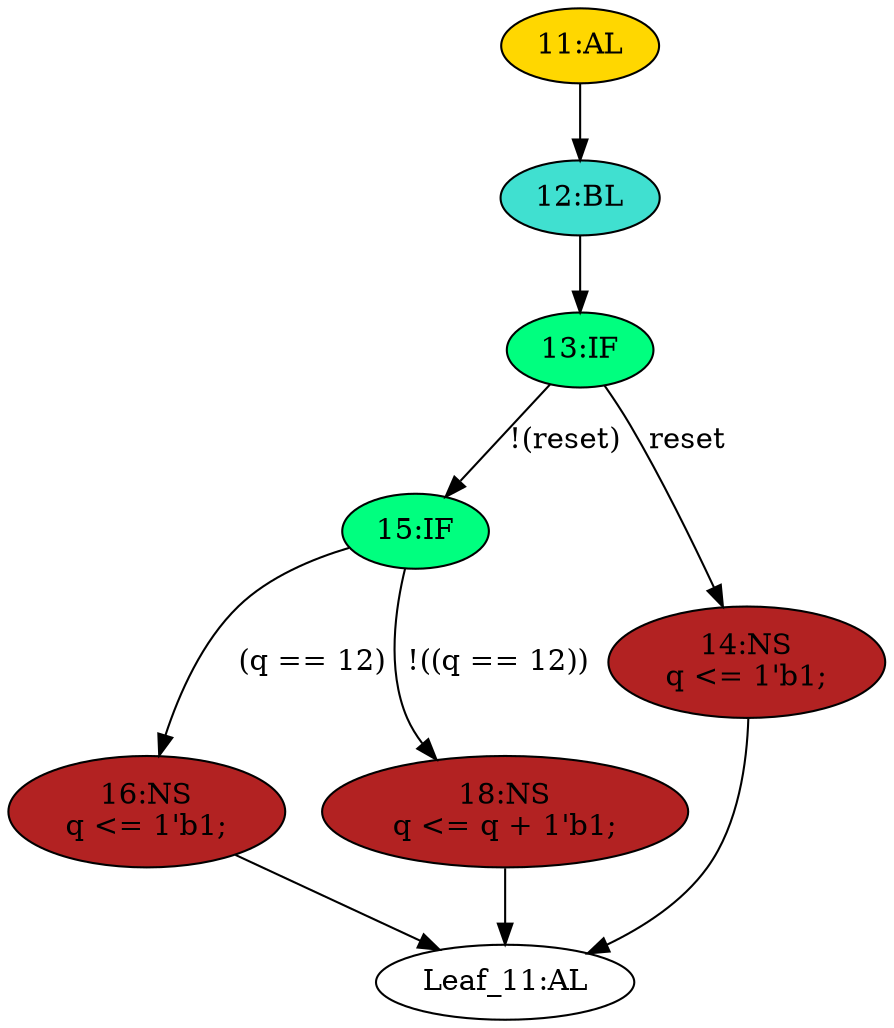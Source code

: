 strict digraph "" {
	node [label="\N"];
	"13:IF"	[ast="<pyverilog.vparser.ast.IfStatement object at 0x7f2cb98e87d0>",
		fillcolor=springgreen,
		label="13:IF",
		statements="[]",
		style=filled,
		typ=IfStatement];
	"15:IF"	[ast="<pyverilog.vparser.ast.IfStatement object at 0x7f2cb98e8850>",
		fillcolor=springgreen,
		label="15:IF",
		statements="[]",
		style=filled,
		typ=IfStatement];
	"13:IF" -> "15:IF"	[cond="['reset']",
		label="!(reset)",
		lineno=13];
	"14:NS"	[ast="<pyverilog.vparser.ast.NonblockingSubstitution object at 0x7f2cb98e8990>",
		fillcolor=firebrick,
		label="14:NS
q <= 1'b1;",
		statements="[<pyverilog.vparser.ast.NonblockingSubstitution object at 0x7f2cb98e8990>]",
		style=filled,
		typ=NonblockingSubstitution];
	"13:IF" -> "14:NS"	[cond="['reset']",
		label=reset,
		lineno=13];
	"16:NS"	[ast="<pyverilog.vparser.ast.NonblockingSubstitution object at 0x7f2cb98e8250>",
		fillcolor=firebrick,
		label="16:NS
q <= 1'b1;",
		statements="[<pyverilog.vparser.ast.NonblockingSubstitution object at 0x7f2cb98e8250>]",
		style=filled,
		typ=NonblockingSubstitution];
	"Leaf_11:AL"	[def_var="['q']",
		label="Leaf_11:AL"];
	"16:NS" -> "Leaf_11:AL"	[cond="[]",
		lineno=None];
	"18:NS"	[ast="<pyverilog.vparser.ast.NonblockingSubstitution object at 0x7f2cb98e84d0>",
		fillcolor=firebrick,
		label="18:NS
q <= q + 1'b1;",
		statements="[<pyverilog.vparser.ast.NonblockingSubstitution object at 0x7f2cb98e84d0>]",
		style=filled,
		typ=NonblockingSubstitution];
	"18:NS" -> "Leaf_11:AL"	[cond="[]",
		lineno=None];
	"15:IF" -> "16:NS"	[cond="['q']",
		label="(q == 12)",
		lineno=15];
	"15:IF" -> "18:NS"	[cond="['q']",
		label="!((q == 12))",
		lineno=15];
	"12:BL"	[ast="<pyverilog.vparser.ast.Block object at 0x7f2cb98e8790>",
		fillcolor=turquoise,
		label="12:BL",
		statements="[]",
		style=filled,
		typ=Block];
	"12:BL" -> "13:IF"	[cond="[]",
		lineno=None];
	"11:AL"	[ast="<pyverilog.vparser.ast.Always object at 0x7f2cb98e8690>",
		clk_sens=True,
		fillcolor=gold,
		label="11:AL",
		sens="['clk']",
		statements="[]",
		style=filled,
		typ=Always,
		use_var="['reset', 'q']"];
	"11:AL" -> "12:BL"	[cond="[]",
		lineno=None];
	"14:NS" -> "Leaf_11:AL"	[cond="[]",
		lineno=None];
}
